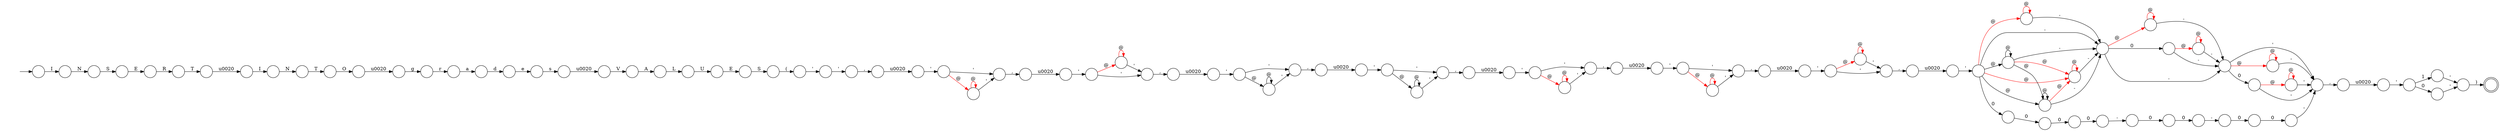 digraph Automaton {
  rankdir = LR;
  0 [shape=doublecircle,label=""];
  1 [shape=circle,label=""];
  1 -> 0 [label=")"]
  2 [shape=circle,label=""];
  2 -> 2 [label="@",color=red]
  2 -> 10 [label="-"]
  3 [shape=circle,label=""];
  3 -> 43 [label="\u0020"]
  4 [shape=circle,label=""];
  4 -> 12 [label="I"]
  5 [shape=circle,label=""];
  5 -> 68 [label="S"]
  6 [shape=circle,label=""];
  6 -> 22 [label="-"]
  7 [shape=circle,label=""];
  7 -> 30 [label="a"]
  8 [shape=circle,label=""];
  8 -> 85 [label="0"]
  9 [shape=circle,label=""];
  9 -> 90 [label="T"]
  10 [shape=circle,label=""];
  10 -> 83 [label="@",color=red]
  10 -> 34 [label="0"]
  10 -> 74 [label="-"]
  11 [shape=circle,label=""];
  11 -> 48 [label="V"]
  12 [shape=circle,label=""];
  12 -> 9 [label="N"]
  13 [shape=circle,label=""];
  13 -> 54 [label="@"]
  13 -> 80 [label="'"]
  14 [shape=circle,label=""];
  14 -> 33 [label=","]
  15 [shape=circle,label=""];
  15 -> 66 [label="E"]
  16 [shape=circle,label=""];
  16 -> 92 [label="@",color=red]
  16 -> 39 [label="'"]
  17 [shape=circle,label=""];
  17 -> 52 [label="L"]
  18 [shape=circle,label=""];
  18 -> 18 [label="@",color=red]
  18 -> 84 [label="'"]
  19 [shape=circle,label=""];
  19 -> 19 [label="@",color=red]
  19 -> 10 [label="-"]
  20 [shape=circle,label=""];
  20 -> 2 [label="@",color=red]
  20 -> 28 [label="@"]
  20 -> 49 [label="@"]
  20 -> 19 [label="@",color=red]
  20 -> 10 [label="-"]
  20 -> 8 [label="0"]
  21 [shape=circle,label=""];
  21 -> 21 [label="@",color=red]
  21 -> 36 [label="'"]
  22 [shape=circle,label=""];
  22 -> 41 [label="0"]
  23 [shape=circle,label=""];
  23 -> 79 [label="\u0020"]
  24 [shape=circle,label=""];
  24 -> 44 [label="@",color=red]
  24 -> 36 [label="'"]
  25 [shape=circle,label=""];
  25 -> 89 [label="'"]
  26 [shape=circle,label=""];
  26 -> 47 [label="@",color=red]
  26 -> 42 [label="'"]
  27 [shape=circle,label=""];
  27 -> 40 [label="'"]
  28 [shape=circle,label=""];
  28 -> 49 [label="@"]
  28 -> 28 [label="@"]
  28 -> 2 [label="@",color=red]
  28 -> 10 [label="-"]
  29 [shape=circle,label=""];
  29 -> 96 [label="\u0020"]
  30 [shape=circle,label=""];
  30 -> 63 [label="d"]
  31 [shape=circle,label=""];
  31 -> 73 [label="g"]
  32 [shape=circle,label=""];
  32 -> 57 [label="@"]
  32 -> 14 [label="'"]
  33 [shape=circle,label=""];
  33 -> 91 [label="\u0020"]
  34 [shape=circle,label=""];
  34 -> 65 [label="@",color=red]
  34 -> 74 [label="-"]
  35 [shape=circle,label=""];
  35 -> 13 [label="'"]
  36 [shape=circle,label=""];
  36 -> 29 [label=","]
  37 [shape=circle,label=""];
  37 -> 56 [label="N"]
  38 [shape=circle,label=""];
  38 -> 64 [label="T"]
  39 [shape=circle,label=""];
  39 -> 93 [label=","]
  40 [shape=circle,label=""];
  40 -> 23 [label=","]
  41 [shape=circle,label=""];
  41 -> 78 [label="0"]
  42 [shape=circle,label=""];
  42 -> 51 [label=","]
  43 [shape=circle,label=""];
  43 -> 32 [label="'"]
  44 [shape=circle,label=""];
  44 -> 44 [label="@",color=red]
  44 -> 36 [label="'"]
  45 [shape=circle,label=""];
  45 -> 45 [label="@",color=red]
  45 -> 70 [label="'"]
  46 [shape=circle,label=""];
  46 -> 31 [label="\u0020"]
  47 [shape=circle,label=""];
  47 -> 47 [label="@",color=red]
  47 -> 42 [label="'"]
  48 [shape=circle,label=""];
  48 -> 17 [label="A"]
  49 [shape=circle,label=""];
  49 -> 49 [label="@"]
  49 -> 2 [label="@",color=red]
  49 -> 10 [label="-"]
  50 [shape=circle,label=""];
  initial [shape=plaintext,label=""];
  initial -> 50
  50 -> 37 [label="I"]
  51 [shape=circle,label=""];
  51 -> 67 [label="\u0020"]
  52 [shape=circle,label=""];
  52 -> 61 [label="U"]
  53 [shape=circle,label=""];
  53 -> 36 [label="'"]
  54 [shape=circle,label=""];
  54 -> 54 [label="@"]
  54 -> 80 [label="'"]
  55 [shape=circle,label=""];
  55 -> 1 [label="'"]
  56 [shape=circle,label=""];
  56 -> 15 [label="S"]
  57 [shape=circle,label=""];
  57 -> 57 [label="@"]
  57 -> 14 [label="'"]
  58 [shape=circle,label=""];
  58 -> 58 [label="@",color=red]
  58 -> 69 [label="'"]
  59 [shape=circle,label=""];
  59 -> 20 [label="'"]
  60 [shape=circle,label=""];
  60 -> 88 [label="\u0020"]
  61 [shape=circle,label=""];
  61 -> 5 [label="E"]
  62 [shape=circle,label=""];
  62 -> 53 [label="0"]
  63 [shape=circle,label=""];
  63 -> 94 [label="e"]
  64 [shape=circle,label=""];
  64 -> 4 [label="\u0020"]
  65 [shape=circle,label=""];
  65 -> 65 [label="@",color=red]
  65 -> 74 [label="-"]
  66 [shape=circle,label=""];
  66 -> 38 [label="R"]
  67 [shape=circle,label=""];
  67 -> 72 [label="'"]
  68 [shape=circle,label=""];
  68 -> 76 [label="("]
  69 [shape=circle,label=""];
  69 -> 75 [label=","]
  70 [shape=circle,label=""];
  70 -> 60 [label=","]
  71 [shape=circle,label=""];
  71 -> 6 [label="0"]
  72 [shape=circle,label=""];
  72 -> 18 [label="@",color=red]
  72 -> 84 [label="'"]
  73 [shape=circle,label=""];
  73 -> 7 [label="r"]
  74 [shape=circle,label=""];
  74 -> 21 [label="@",color=red]
  74 -> 24 [label="0"]
  74 -> 36 [label="'"]
  75 [shape=circle,label=""];
  75 -> 59 [label="\u0020"]
  76 [shape=circle,label=""];
  76 -> 27 [label="'"]
  77 [shape=circle,label=""];
  77 -> 58 [label="@",color=red]
  77 -> 69 [label="'"]
  78 [shape=circle,label=""];
  78 -> 87 [label="-"]
  79 [shape=circle,label=""];
  79 -> 26 [label="'"]
  80 [shape=circle,label=""];
  80 -> 3 [label=","]
  81 [shape=circle,label=""];
  81 -> 35 [label="\u0020"]
  82 [shape=circle,label=""];
  82 -> 11 [label="\u0020"]
  83 [shape=circle,label=""];
  83 -> 83 [label="@",color=red]
  83 -> 74 [label="-"]
  84 [shape=circle,label=""];
  84 -> 81 [label=","]
  85 [shape=circle,label=""];
  85 -> 71 [label="0"]
  86 [shape=circle,label=""];
  86 -> 1 [label="'"]
  87 [shape=circle,label=""];
  87 -> 62 [label="0"]
  88 [shape=circle,label=""];
  88 -> 77 [label="'"]
  89 [shape=circle,label=""];
  89 -> 45 [label="@",color=red]
  89 -> 70 [label="'"]
  90 [shape=circle,label=""];
  90 -> 46 [label="O"]
  91 [shape=circle,label=""];
  91 -> 16 [label="'"]
  92 [shape=circle,label=""];
  92 -> 92 [label="@",color=red]
  92 -> 39 [label="'"]
  93 [shape=circle,label=""];
  93 -> 25 [label="\u0020"]
  94 [shape=circle,label=""];
  94 -> 82 [label="s"]
  95 [shape=circle,label=""];
  95 -> 55 [label="1"]
  95 -> 86 [label="0"]
  96 [shape=circle,label=""];
  96 -> 95 [label="'"]
}
